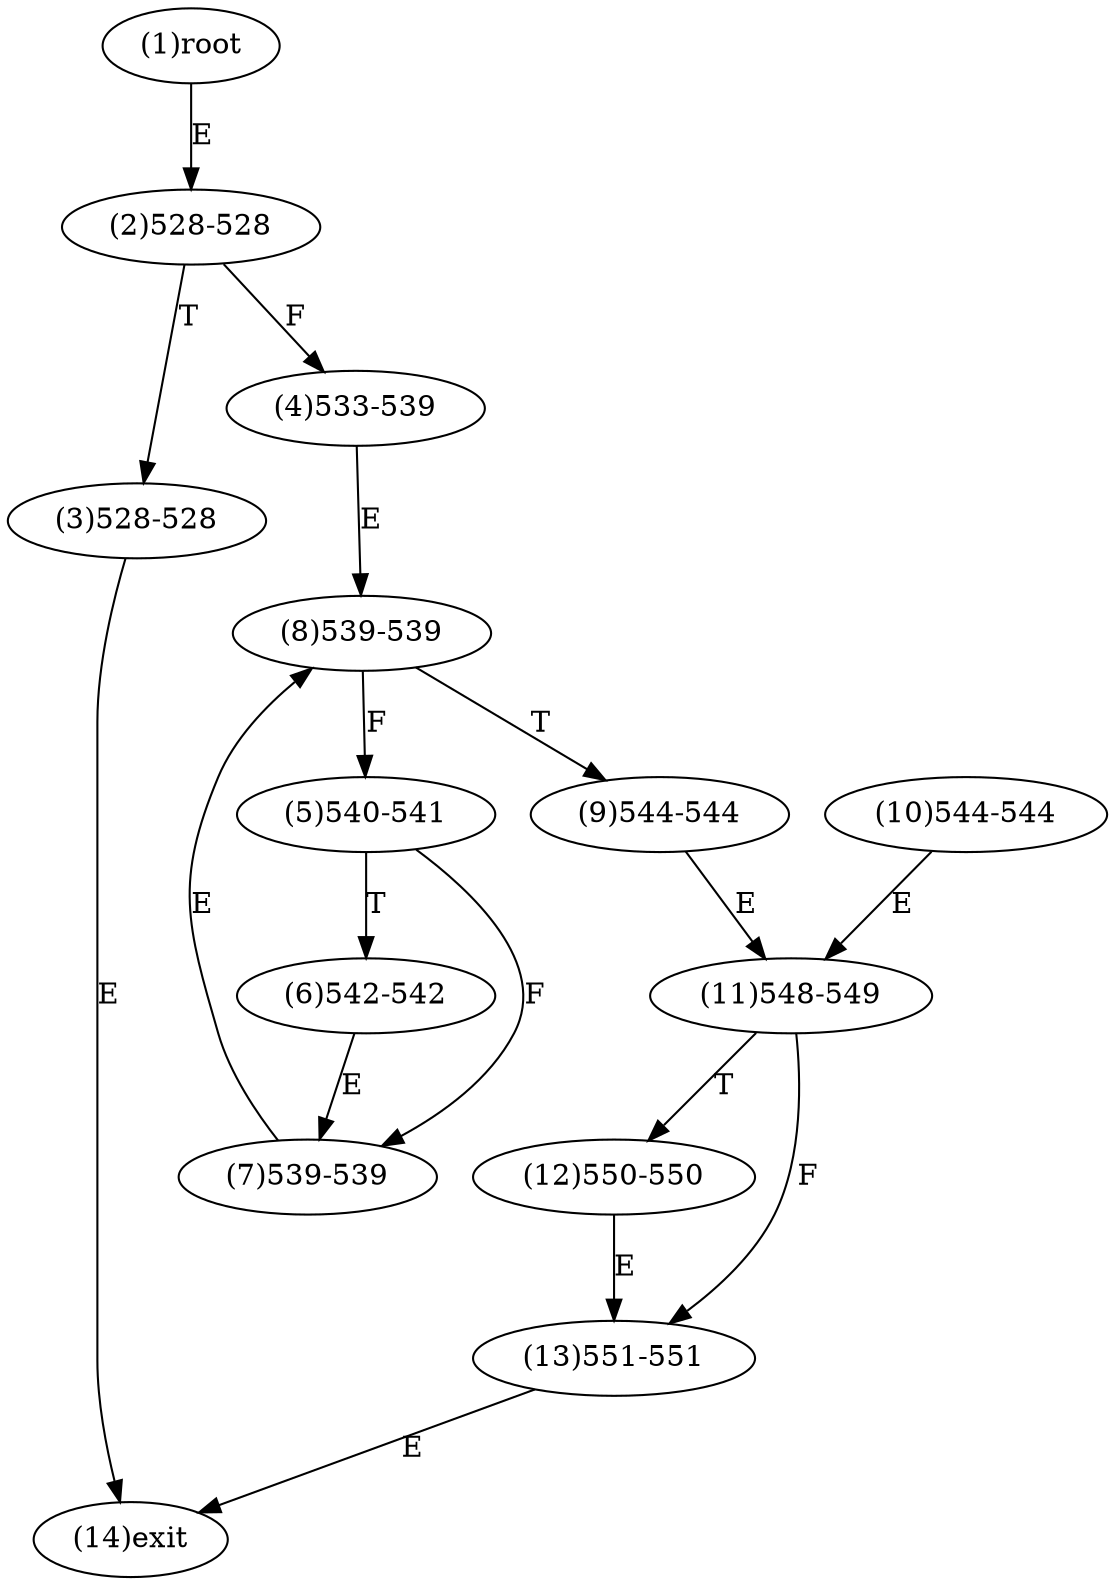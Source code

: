 digraph "" { 
1[ label="(1)root"];
2[ label="(2)528-528"];
3[ label="(3)528-528"];
4[ label="(4)533-539"];
5[ label="(5)540-541"];
6[ label="(6)542-542"];
7[ label="(7)539-539"];
8[ label="(8)539-539"];
9[ label="(9)544-544"];
10[ label="(10)544-544"];
11[ label="(11)548-549"];
12[ label="(12)550-550"];
13[ label="(13)551-551"];
14[ label="(14)exit"];
1->2[ label="E"];
2->4[ label="F"];
2->3[ label="T"];
3->14[ label="E"];
4->8[ label="E"];
5->7[ label="F"];
5->6[ label="T"];
6->7[ label="E"];
7->8[ label="E"];
8->5[ label="F"];
8->9[ label="T"];
9->11[ label="E"];
10->11[ label="E"];
11->13[ label="F"];
11->12[ label="T"];
12->13[ label="E"];
13->14[ label="E"];
}